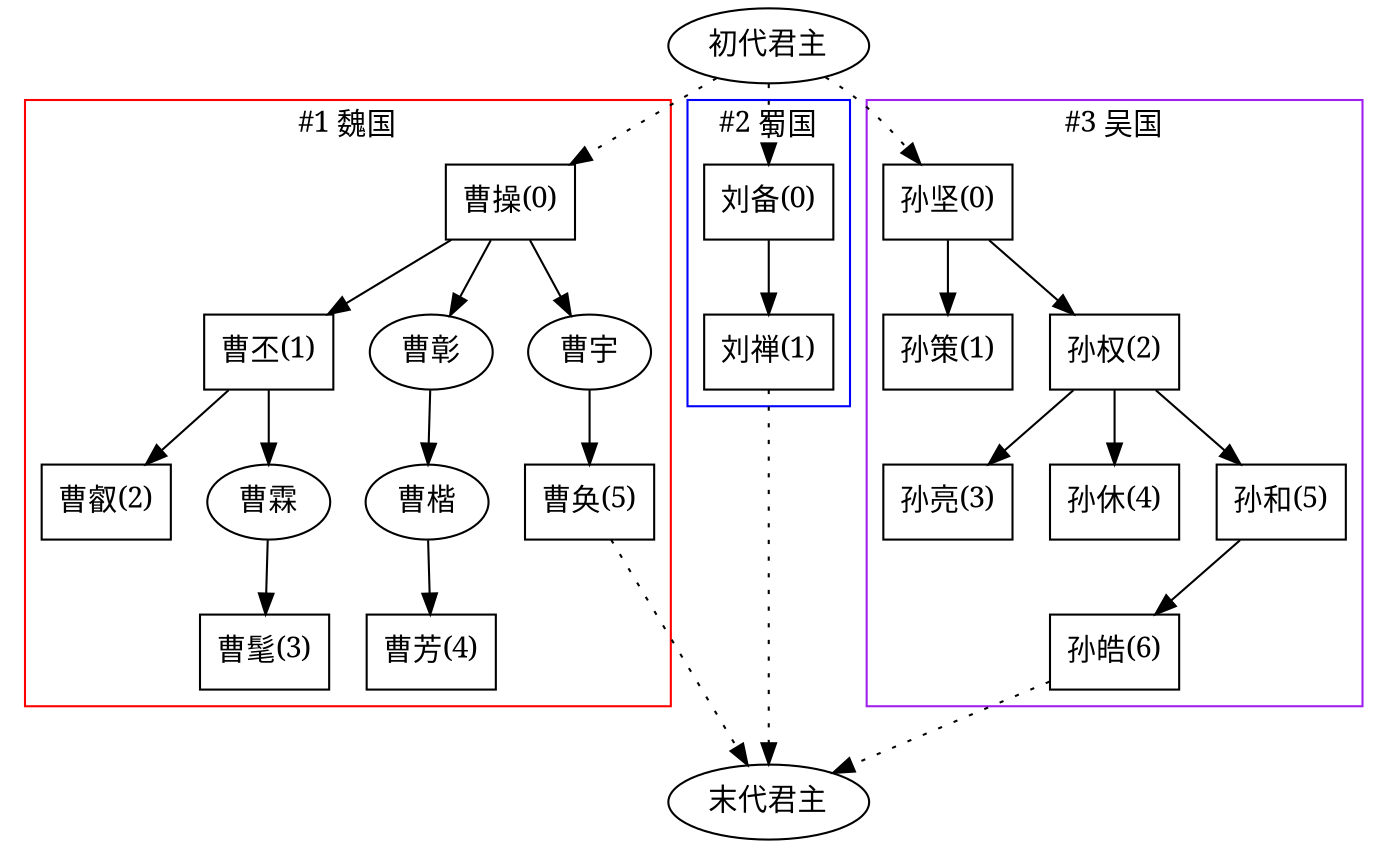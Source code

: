 digraph {
    
    edge[fontname="SimSun",fontcolor=red];
    node[fontname="SimSun",size="20,20"];

    subgraph cluster0 {
        color=red;
        "曹操(0)","曹丕(1)","曹叡(2)","曹髦(3)","曹芳(4)","曹奂(5)"[shape=box];
        fontname="SimSun"
        label="#1 魏国";
        "曹操(0)"->{"曹丕(1)", "曹彰", "曹宇"};
        "曹丕(1)"->{"曹叡(2)", "曹霖"};
        "曹霖"->"曹髦(3)"
        "曹彰"->"曹楷"->"曹芳(4)"
        "曹宇"->"曹奂(5)"
    }
    
    subgraph cluster1 {
        color=blue;
        "刘备(0)","刘禅(1)"[shape=box];
        fontname="SimSun"
        label="#2 蜀国";
        "刘备(0)"->"刘禅(1)"
    }

    subgraph cluster2 {
        color=purple;
        "孙坚(0)","孙策(1)","孙权(2)","孙亮(3)","孙休(4)","孙和(5)","孙皓(6)"[shape=box];
        fontname="SimSun"
        label="#3 吴国";
        "孙坚(0)"->{"孙策(1)","孙权(2)"};
        "孙权(2)"->{"孙和(5)","孙休(4)","孙亮(3)"};
        "孙和(5)"->"孙皓(6)";
    }

    "初代君主"->{"曹操(0)","刘备(0)","孙坚(0)"}[style=dotted];
    {"曹奂(5)","刘禅(1)","孙皓(6)"}->"末代君主"[style=dotted];
}
